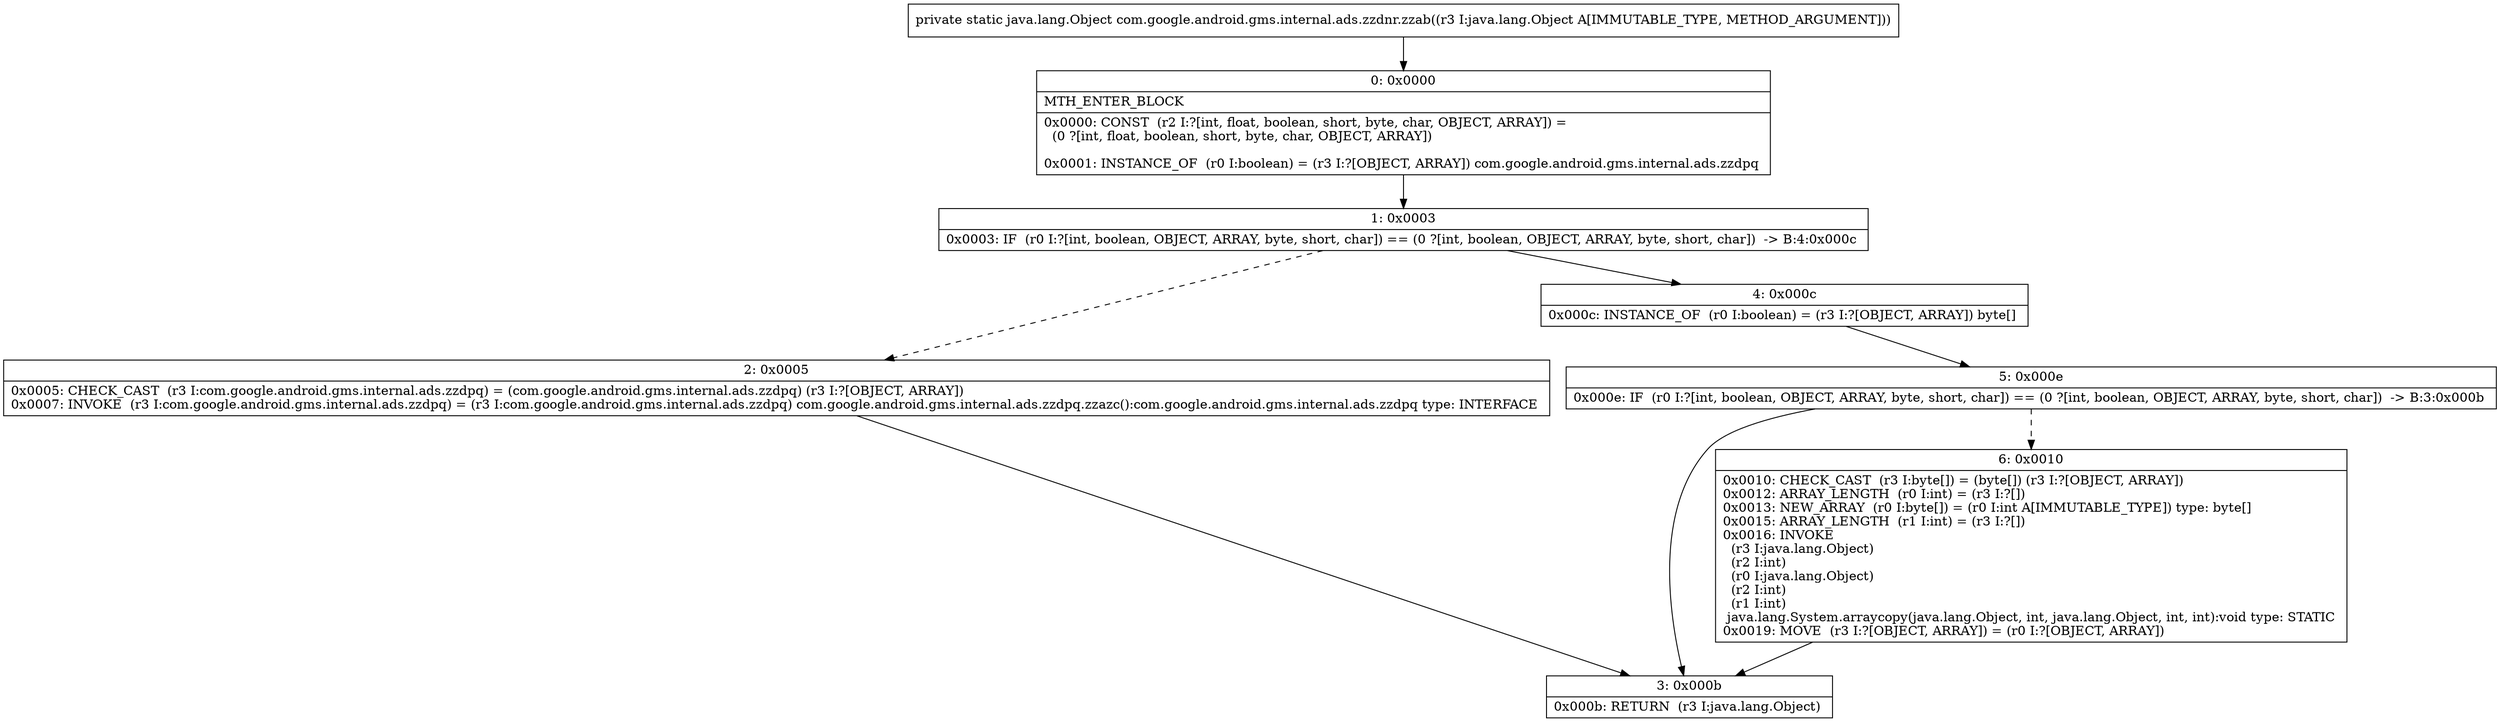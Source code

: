 digraph "CFG forcom.google.android.gms.internal.ads.zzdnr.zzab(Ljava\/lang\/Object;)Ljava\/lang\/Object;" {
Node_0 [shape=record,label="{0\:\ 0x0000|MTH_ENTER_BLOCK\l|0x0000: CONST  (r2 I:?[int, float, boolean, short, byte, char, OBJECT, ARRAY]) = \l  (0 ?[int, float, boolean, short, byte, char, OBJECT, ARRAY])\l \l0x0001: INSTANCE_OF  (r0 I:boolean) = (r3 I:?[OBJECT, ARRAY]) com.google.android.gms.internal.ads.zzdpq \l}"];
Node_1 [shape=record,label="{1\:\ 0x0003|0x0003: IF  (r0 I:?[int, boolean, OBJECT, ARRAY, byte, short, char]) == (0 ?[int, boolean, OBJECT, ARRAY, byte, short, char])  \-\> B:4:0x000c \l}"];
Node_2 [shape=record,label="{2\:\ 0x0005|0x0005: CHECK_CAST  (r3 I:com.google.android.gms.internal.ads.zzdpq) = (com.google.android.gms.internal.ads.zzdpq) (r3 I:?[OBJECT, ARRAY]) \l0x0007: INVOKE  (r3 I:com.google.android.gms.internal.ads.zzdpq) = (r3 I:com.google.android.gms.internal.ads.zzdpq) com.google.android.gms.internal.ads.zzdpq.zzazc():com.google.android.gms.internal.ads.zzdpq type: INTERFACE \l}"];
Node_3 [shape=record,label="{3\:\ 0x000b|0x000b: RETURN  (r3 I:java.lang.Object) \l}"];
Node_4 [shape=record,label="{4\:\ 0x000c|0x000c: INSTANCE_OF  (r0 I:boolean) = (r3 I:?[OBJECT, ARRAY]) byte[] \l}"];
Node_5 [shape=record,label="{5\:\ 0x000e|0x000e: IF  (r0 I:?[int, boolean, OBJECT, ARRAY, byte, short, char]) == (0 ?[int, boolean, OBJECT, ARRAY, byte, short, char])  \-\> B:3:0x000b \l}"];
Node_6 [shape=record,label="{6\:\ 0x0010|0x0010: CHECK_CAST  (r3 I:byte[]) = (byte[]) (r3 I:?[OBJECT, ARRAY]) \l0x0012: ARRAY_LENGTH  (r0 I:int) = (r3 I:?[]) \l0x0013: NEW_ARRAY  (r0 I:byte[]) = (r0 I:int A[IMMUTABLE_TYPE]) type: byte[] \l0x0015: ARRAY_LENGTH  (r1 I:int) = (r3 I:?[]) \l0x0016: INVOKE  \l  (r3 I:java.lang.Object)\l  (r2 I:int)\l  (r0 I:java.lang.Object)\l  (r2 I:int)\l  (r1 I:int)\l java.lang.System.arraycopy(java.lang.Object, int, java.lang.Object, int, int):void type: STATIC \l0x0019: MOVE  (r3 I:?[OBJECT, ARRAY]) = (r0 I:?[OBJECT, ARRAY]) \l}"];
MethodNode[shape=record,label="{private static java.lang.Object com.google.android.gms.internal.ads.zzdnr.zzab((r3 I:java.lang.Object A[IMMUTABLE_TYPE, METHOD_ARGUMENT])) }"];
MethodNode -> Node_0;
Node_0 -> Node_1;
Node_1 -> Node_2[style=dashed];
Node_1 -> Node_4;
Node_2 -> Node_3;
Node_4 -> Node_5;
Node_5 -> Node_3;
Node_5 -> Node_6[style=dashed];
Node_6 -> Node_3;
}


